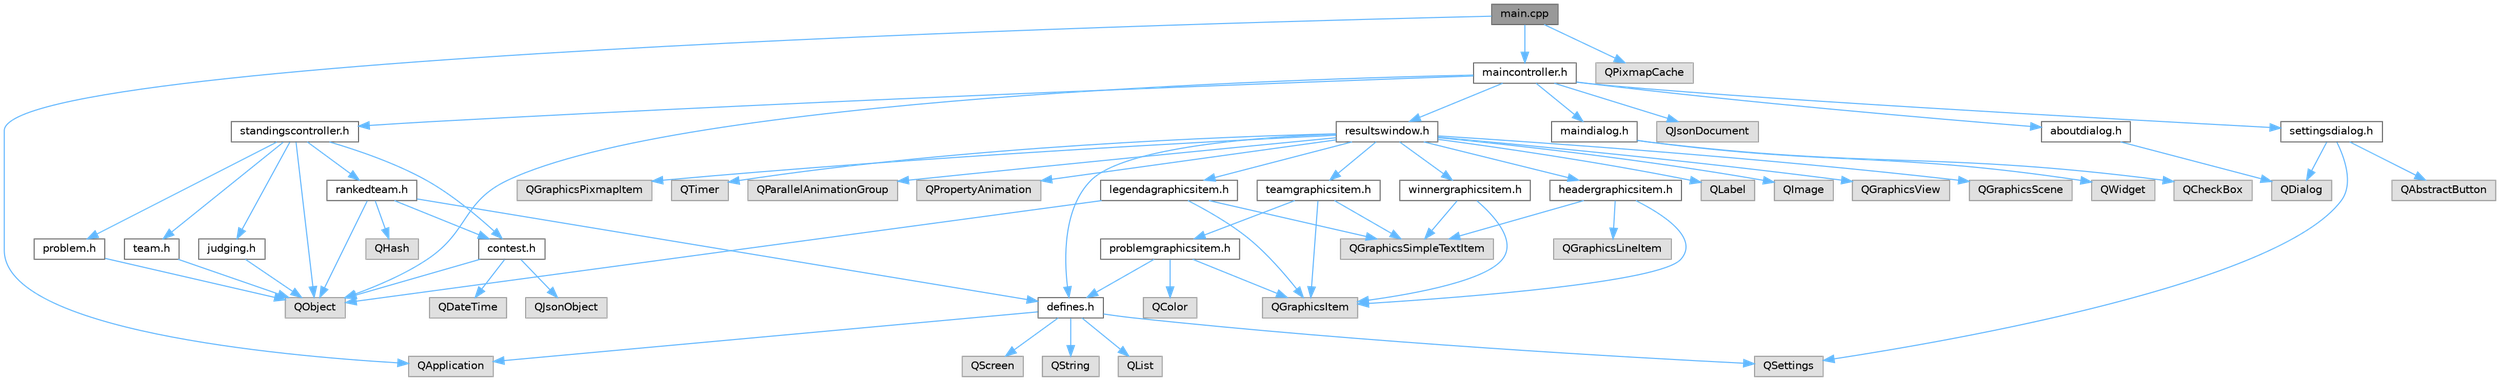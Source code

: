 digraph "main.cpp"
{
 // LATEX_PDF_SIZE
  bgcolor="transparent";
  edge [fontname=Helvetica,fontsize=10,labelfontname=Helvetica,labelfontsize=10];
  node [fontname=Helvetica,fontsize=10,shape=box,height=0.2,width=0.4];
  Node1 [id="Node000001",label="main.cpp",height=0.2,width=0.4,color="gray40", fillcolor="grey60", style="filled", fontcolor="black",tooltip="The main file for the DOMjura application."];
  Node1 -> Node2 [id="edge1_Node000001_Node000002",color="steelblue1",style="solid",tooltip=" "];
  Node2 [id="Node000002",label="QApplication",height=0.2,width=0.4,color="grey60", fillcolor="#E0E0E0", style="filled",tooltip=" "];
  Node1 -> Node3 [id="edge2_Node000001_Node000003",color="steelblue1",style="solid",tooltip=" "];
  Node3 [id="Node000003",label="QPixmapCache",height=0.2,width=0.4,color="grey60", fillcolor="#E0E0E0", style="filled",tooltip=" "];
  Node1 -> Node4 [id="edge3_Node000001_Node000004",color="steelblue1",style="solid",tooltip=" "];
  Node4 [id="Node000004",label="maincontroller.h",height=0.2,width=0.4,color="grey40", fillcolor="white", style="filled",URL="$maincontroller_8h.html",tooltip="Contains the main controller class."];
  Node4 -> Node5 [id="edge4_Node000004_Node000005",color="steelblue1",style="solid",tooltip=" "];
  Node5 [id="Node000005",label="QObject",height=0.2,width=0.4,color="grey60", fillcolor="#E0E0E0", style="filled",tooltip=" "];
  Node4 -> Node6 [id="edge5_Node000004_Node000006",color="steelblue1",style="solid",tooltip=" "];
  Node6 [id="Node000006",label="QJsonDocument",height=0.2,width=0.4,color="grey60", fillcolor="#E0E0E0", style="filled",tooltip=" "];
  Node4 -> Node7 [id="edge6_Node000004_Node000007",color="steelblue1",style="solid",tooltip=" "];
  Node7 [id="Node000007",label="maindialog.h",height=0.2,width=0.4,color="grey40", fillcolor="white", style="filled",URL="$maindialog_8h.html",tooltip="Contains the main dialog widget."];
  Node7 -> Node8 [id="edge7_Node000007_Node000008",color="steelblue1",style="solid",tooltip=" "];
  Node8 [id="Node000008",label="QWidget",height=0.2,width=0.4,color="grey60", fillcolor="#E0E0E0", style="filled",tooltip=" "];
  Node7 -> Node9 [id="edge8_Node000007_Node000009",color="steelblue1",style="solid",tooltip=" "];
  Node9 [id="Node000009",label="QCheckBox",height=0.2,width=0.4,color="grey60", fillcolor="#E0E0E0", style="filled",tooltip=" "];
  Node4 -> Node10 [id="edge9_Node000004_Node000010",color="steelblue1",style="solid",tooltip=" "];
  Node10 [id="Node000010",label="aboutdialog.h",height=0.2,width=0.4,color="grey40", fillcolor="white", style="filled",URL="$aboutdialog_8h.html",tooltip="Contains the class for the about dialog."];
  Node10 -> Node11 [id="edge10_Node000010_Node000011",color="steelblue1",style="solid",tooltip=" "];
  Node11 [id="Node000011",label="QDialog",height=0.2,width=0.4,color="grey60", fillcolor="#E0E0E0", style="filled",tooltip=" "];
  Node4 -> Node12 [id="edge11_Node000004_Node000012",color="steelblue1",style="solid",tooltip=" "];
  Node12 [id="Node000012",label="resultswindow.h",height=0.2,width=0.4,color="grey40", fillcolor="white", style="filled",URL="$resultswindow_8h.html",tooltip="Contains the class for the results window (a graphics view)."];
  Node12 -> Node13 [id="edge12_Node000012_Node000013",color="steelblue1",style="solid",tooltip=" "];
  Node13 [id="Node000013",label="QLabel",height=0.2,width=0.4,color="grey60", fillcolor="#E0E0E0", style="filled",tooltip=" "];
  Node12 -> Node14 [id="edge13_Node000012_Node000014",color="steelblue1",style="solid",tooltip=" "];
  Node14 [id="Node000014",label="QImage",height=0.2,width=0.4,color="grey60", fillcolor="#E0E0E0", style="filled",tooltip=" "];
  Node12 -> Node15 [id="edge14_Node000012_Node000015",color="steelblue1",style="solid",tooltip=" "];
  Node15 [id="Node000015",label="QGraphicsView",height=0.2,width=0.4,color="grey60", fillcolor="#E0E0E0", style="filled",tooltip=" "];
  Node12 -> Node16 [id="edge15_Node000012_Node000016",color="steelblue1",style="solid",tooltip=" "];
  Node16 [id="Node000016",label="QGraphicsScene",height=0.2,width=0.4,color="grey60", fillcolor="#E0E0E0", style="filled",tooltip=" "];
  Node12 -> Node17 [id="edge16_Node000012_Node000017",color="steelblue1",style="solid",tooltip=" "];
  Node17 [id="Node000017",label="QGraphicsPixmapItem",height=0.2,width=0.4,color="grey60", fillcolor="#E0E0E0", style="filled",tooltip=" "];
  Node12 -> Node18 [id="edge17_Node000012_Node000018",color="steelblue1",style="solid",tooltip=" "];
  Node18 [id="Node000018",label="QTimer",height=0.2,width=0.4,color="grey60", fillcolor="#E0E0E0", style="filled",tooltip=" "];
  Node12 -> Node19 [id="edge18_Node000012_Node000019",color="steelblue1",style="solid",tooltip=" "];
  Node19 [id="Node000019",label="QParallelAnimationGroup",height=0.2,width=0.4,color="grey60", fillcolor="#E0E0E0", style="filled",tooltip=" "];
  Node12 -> Node20 [id="edge19_Node000012_Node000020",color="steelblue1",style="solid",tooltip=" "];
  Node20 [id="Node000020",label="QPropertyAnimation",height=0.2,width=0.4,color="grey60", fillcolor="#E0E0E0", style="filled",tooltip=" "];
  Node12 -> Node21 [id="edge20_Node000012_Node000021",color="steelblue1",style="solid",tooltip=" "];
  Node21 [id="Node000021",label="headergraphicsitem.h",height=0.2,width=0.4,color="grey40", fillcolor="white", style="filled",URL="$headergraphicsitem_8h.html",tooltip="Contains a header graphics item class."];
  Node21 -> Node22 [id="edge21_Node000021_Node000022",color="steelblue1",style="solid",tooltip=" "];
  Node22 [id="Node000022",label="QGraphicsItem",height=0.2,width=0.4,color="grey60", fillcolor="#E0E0E0", style="filled",tooltip=" "];
  Node21 -> Node23 [id="edge22_Node000021_Node000023",color="steelblue1",style="solid",tooltip=" "];
  Node23 [id="Node000023",label="QGraphicsSimpleTextItem",height=0.2,width=0.4,color="grey60", fillcolor="#E0E0E0", style="filled",tooltip=" "];
  Node21 -> Node24 [id="edge23_Node000021_Node000024",color="steelblue1",style="solid",tooltip=" "];
  Node24 [id="Node000024",label="QGraphicsLineItem",height=0.2,width=0.4,color="grey60", fillcolor="#E0E0E0", style="filled",tooltip=" "];
  Node12 -> Node25 [id="edge24_Node000012_Node000025",color="steelblue1",style="solid",tooltip=" "];
  Node25 [id="Node000025",label="teamgraphicsitem.h",height=0.2,width=0.4,color="grey40", fillcolor="white", style="filled",URL="$teamgraphicsitem_8h.html",tooltip="Contains the class for a team item."];
  Node25 -> Node22 [id="edge25_Node000025_Node000022",color="steelblue1",style="solid",tooltip=" "];
  Node25 -> Node23 [id="edge26_Node000025_Node000023",color="steelblue1",style="solid",tooltip=" "];
  Node25 -> Node26 [id="edge27_Node000025_Node000026",color="steelblue1",style="solid",tooltip=" "];
  Node26 [id="Node000026",label="problemgraphicsitem.h",height=0.2,width=0.4,color="grey40", fillcolor="white", style="filled",URL="$problemgraphicsitem_8h.html",tooltip="Contains the class for the problem items."];
  Node26 -> Node22 [id="edge28_Node000026_Node000022",color="steelblue1",style="solid",tooltip=" "];
  Node26 -> Node27 [id="edge29_Node000026_Node000027",color="steelblue1",style="solid",tooltip=" "];
  Node27 [id="Node000027",label="QColor",height=0.2,width=0.4,color="grey60", fillcolor="#E0E0E0", style="filled",tooltip=" "];
  Node26 -> Node28 [id="edge30_Node000026_Node000028",color="steelblue1",style="solid",tooltip=" "];
  Node28 [id="Node000028",label="defines.h",height=0.2,width=0.4,color="grey40", fillcolor="white", style="filled",URL="$defines_8h.html",tooltip="Global definitions and structs."];
  Node28 -> Node29 [id="edge31_Node000028_Node000029",color="steelblue1",style="solid",tooltip=" "];
  Node29 [id="Node000029",label="QString",height=0.2,width=0.4,color="grey60", fillcolor="#E0E0E0", style="filled",tooltip=" "];
  Node28 -> Node30 [id="edge32_Node000028_Node000030",color="steelblue1",style="solid",tooltip=" "];
  Node30 [id="Node000030",label="QList",height=0.2,width=0.4,color="grey60", fillcolor="#E0E0E0", style="filled",tooltip=" "];
  Node28 -> Node2 [id="edge33_Node000028_Node000002",color="steelblue1",style="solid",tooltip=" "];
  Node28 -> Node31 [id="edge34_Node000028_Node000031",color="steelblue1",style="solid",tooltip=" "];
  Node31 [id="Node000031",label="QScreen",height=0.2,width=0.4,color="grey60", fillcolor="#E0E0E0", style="filled",tooltip=" "];
  Node28 -> Node32 [id="edge35_Node000028_Node000032",color="steelblue1",style="solid",tooltip=" "];
  Node32 [id="Node000032",label="QSettings",height=0.2,width=0.4,color="grey60", fillcolor="#E0E0E0", style="filled",tooltip=" "];
  Node12 -> Node33 [id="edge36_Node000012_Node000033",color="steelblue1",style="solid",tooltip=" "];
  Node33 [id="Node000033",label="legendagraphicsitem.h",height=0.2,width=0.4,color="grey40", fillcolor="white", style="filled",URL="$legendagraphicsitem_8h.html",tooltip="Contains a class for the legenda item."];
  Node33 -> Node22 [id="edge37_Node000033_Node000022",color="steelblue1",style="solid",tooltip=" "];
  Node33 -> Node23 [id="edge38_Node000033_Node000023",color="steelblue1",style="solid",tooltip=" "];
  Node33 -> Node5 [id="edge39_Node000033_Node000005",color="steelblue1",style="solid",tooltip=" "];
  Node12 -> Node34 [id="edge40_Node000012_Node000034",color="steelblue1",style="solid",tooltip=" "];
  Node34 [id="Node000034",label="winnergraphicsitem.h",height=0.2,width=0.4,color="grey40", fillcolor="white", style="filled",URL="$winnergraphicsitem_8h.html",tooltip="Contains a class for the winner item."];
  Node34 -> Node22 [id="edge41_Node000034_Node000022",color="steelblue1",style="solid",tooltip=" "];
  Node34 -> Node23 [id="edge42_Node000034_Node000023",color="steelblue1",style="solid",tooltip=" "];
  Node12 -> Node28 [id="edge43_Node000012_Node000028",color="steelblue1",style="solid",tooltip=" "];
  Node4 -> Node35 [id="edge44_Node000004_Node000035",color="steelblue1",style="solid",tooltip=" "];
  Node35 [id="Node000035",label="settingsdialog.h",height=0.2,width=0.4,color="grey40", fillcolor="white", style="filled",URL="$settingsdialog_8h.html",tooltip="Contains the settings dialog."];
  Node35 -> Node11 [id="edge45_Node000035_Node000011",color="steelblue1",style="solid",tooltip=" "];
  Node35 -> Node32 [id="edge46_Node000035_Node000032",color="steelblue1",style="solid",tooltip=" "];
  Node35 -> Node36 [id="edge47_Node000035_Node000036",color="steelblue1",style="solid",tooltip=" "];
  Node36 [id="Node000036",label="QAbstractButton",height=0.2,width=0.4,color="grey60", fillcolor="#E0E0E0", style="filled",tooltip=" "];
  Node4 -> Node37 [id="edge48_Node000004_Node000037",color="steelblue1",style="solid",tooltip=" "];
  Node37 [id="Node000037",label="standingscontroller.h",height=0.2,width=0.4,color="grey40", fillcolor="white", style="filled",URL="$standingscontroller_8h.html",tooltip="Contains the class for the standings controller."];
  Node37 -> Node5 [id="edge49_Node000037_Node000005",color="steelblue1",style="solid",tooltip=" "];
  Node37 -> Node38 [id="edge50_Node000037_Node000038",color="steelblue1",style="solid",tooltip=" "];
  Node38 [id="Node000038",label="rankedteam.h",height=0.2,width=0.4,color="grey40", fillcolor="white", style="filled",URL="$rankedteam_8h.html",tooltip="Contains the class for a ranked team and problem."];
  Node38 -> Node5 [id="edge51_Node000038_Node000005",color="steelblue1",style="solid",tooltip=" "];
  Node38 -> Node39 [id="edge52_Node000038_Node000039",color="steelblue1",style="solid",tooltip=" "];
  Node39 [id="Node000039",label="QHash",height=0.2,width=0.4,color="grey60", fillcolor="#E0E0E0", style="filled",tooltip=" "];
  Node38 -> Node28 [id="edge53_Node000038_Node000028",color="steelblue1",style="solid",tooltip=" "];
  Node38 -> Node40 [id="edge54_Node000038_Node000040",color="steelblue1",style="solid",tooltip=" "];
  Node40 [id="Node000040",label="contest.h",height=0.2,width=0.4,color="grey40", fillcolor="white", style="filled",URL="$contest_8h.html",tooltip="Contains a class for a contest."];
  Node40 -> Node41 [id="edge55_Node000040_Node000041",color="steelblue1",style="solid",tooltip=" "];
  Node41 [id="Node000041",label="QJsonObject",height=0.2,width=0.4,color="grey60", fillcolor="#E0E0E0", style="filled",tooltip=" "];
  Node40 -> Node5 [id="edge56_Node000040_Node000005",color="steelblue1",style="solid",tooltip=" "];
  Node40 -> Node42 [id="edge57_Node000040_Node000042",color="steelblue1",style="solid",tooltip=" "];
  Node42 [id="Node000042",label="QDateTime",height=0.2,width=0.4,color="grey60", fillcolor="#E0E0E0", style="filled",tooltip=" "];
  Node37 -> Node43 [id="edge58_Node000037_Node000043",color="steelblue1",style="solid",tooltip=" "];
  Node43 [id="Node000043",label="team.h",height=0.2,width=0.4,color="grey40", fillcolor="white", style="filled",URL="$team_8h.html",tooltip="Contains the class for a team."];
  Node43 -> Node5 [id="edge59_Node000043_Node000005",color="steelblue1",style="solid",tooltip=" "];
  Node37 -> Node44 [id="edge60_Node000037_Node000044",color="steelblue1",style="solid",tooltip=" "];
  Node44 [id="Node000044",label="problem.h",height=0.2,width=0.4,color="grey40", fillcolor="white", style="filled",URL="$problem_8h.html",tooltip="Contains the class for a problem."];
  Node44 -> Node5 [id="edge61_Node000044_Node000005",color="steelblue1",style="solid",tooltip=" "];
  Node37 -> Node45 [id="edge62_Node000037_Node000045",color="steelblue1",style="solid",tooltip=" "];
  Node45 [id="Node000045",label="judging.h",height=0.2,width=0.4,color="grey40", fillcolor="white", style="filled",URL="$judging_8h_source.html",tooltip=" "];
  Node45 -> Node5 [id="edge63_Node000045_Node000005",color="steelblue1",style="solid",tooltip=" "];
  Node37 -> Node40 [id="edge64_Node000037_Node000040",color="steelblue1",style="solid",tooltip=" "];
}
